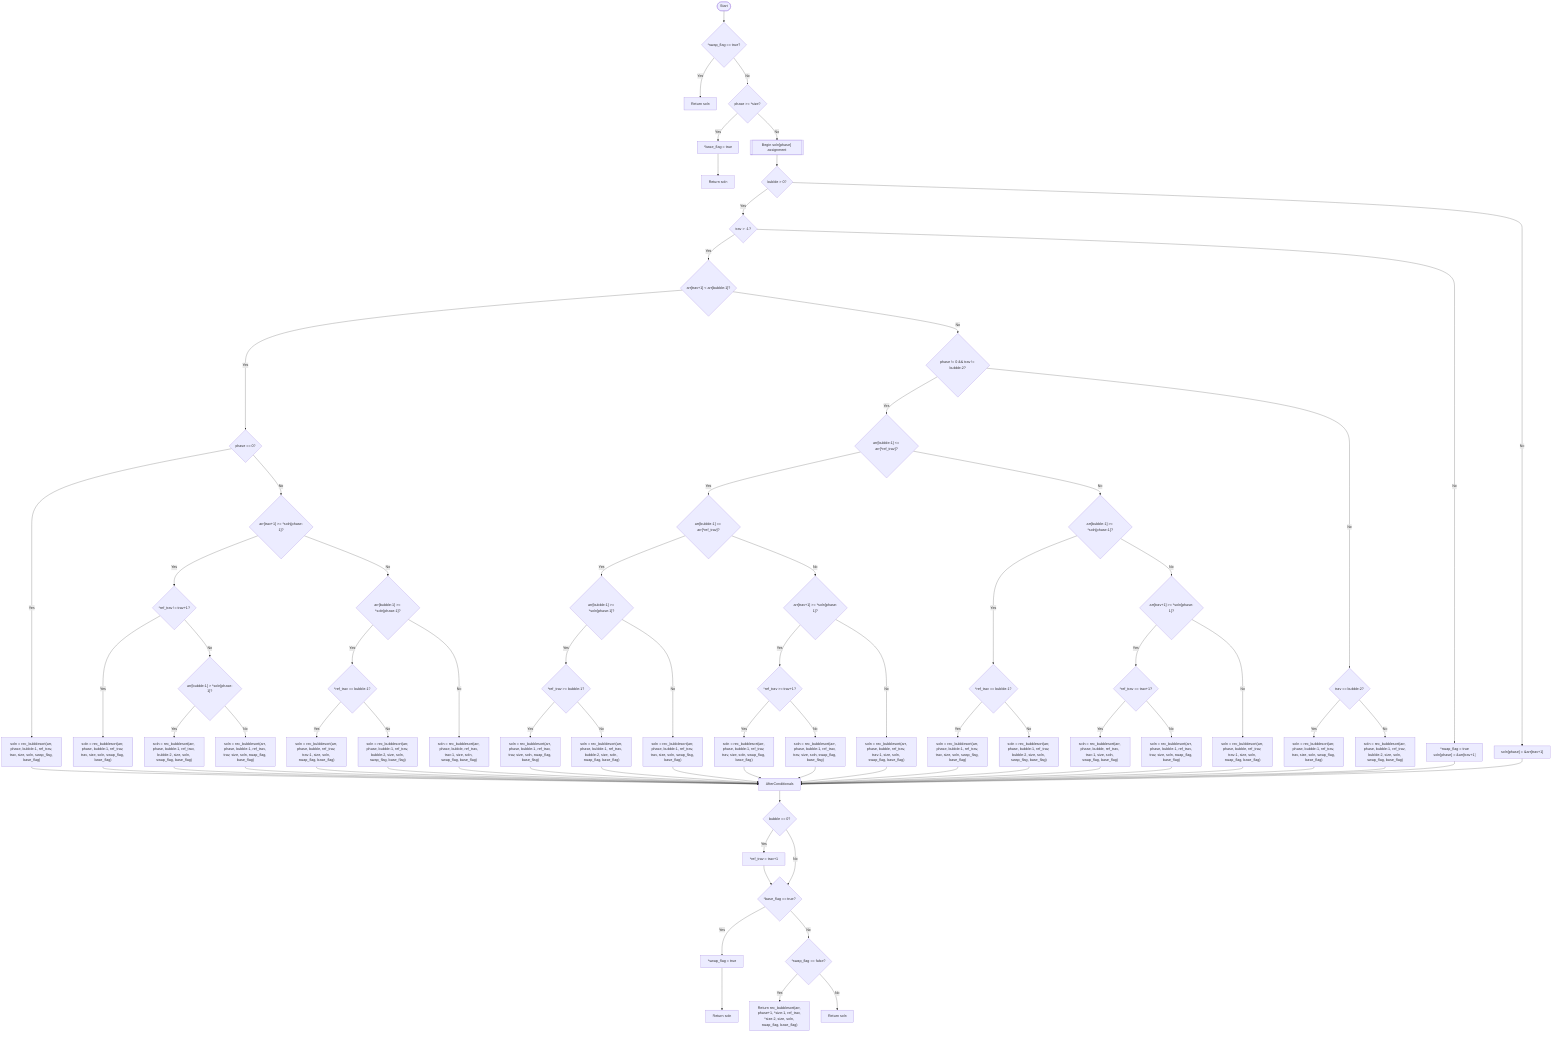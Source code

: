 flowchart TD
    Start([Start]) --> CheckSwap{"*swap_flag == true?"}
    CheckSwap -->|Yes| ReturnSoln1["Return soln"]
    CheckSwap -->|No| CheckPhase{"phase >= *size?"}
    CheckPhase -->|Yes| SetBaseFlag["*base_flag = true"] --> ReturnSoln2["Return soln"]
    CheckPhase -->|No| Begin[["Begin soln[phase] assignment"]]
    
    Begin --> BubbleCheck{"bubble > 0?"}
    BubbleCheck -->|Yes| TravCheck{"trav > -1?"}
    TravCheck -->|Yes| LessCheck{"arr[trav+1] < arr[bubble-1]?"}
    LessCheck -->|Yes| PhaseZero{"phase == 0?"}
    PhaseZero -->|Yes| Rec1["soln = rec_bubblesort(arr, phase, bubble-1, ref_trav, trav, size, soln, swap_flag, base_flag)"]
    PhaseZero -->|No| CheckSoln1{"arr[trav+1] >= *soln[phase-1]?"}
    CheckSoln1 -->|Yes| RefCheck1{"*ref_trav != trav+1?"}
    RefCheck1 -->|Yes| Rec2["soln = rec_bubblesort(arr, phase, bubble-1, ref_trav, trav, size, soln, swap_flag, base_flag)"]
    RefCheck1 -->|No| BubbleGtSoln{"arr[bubble-1] > *soln[phase-1]?"}
    BubbleGtSoln -->|Yes| Rec3["soln = rec_bubblesort(arr, phase, bubble-1, ref_trav, bubble-2, size, soln, swap_flag, base_flag)"]
    BubbleGtSoln -->|No| Rec4["soln = rec_bubblesort(arr, phase, bubble-1, ref_trav, trav, size, soln, swap_flag, base_flag)"]
    CheckSoln1 -->|No| BubbleGteSoln{"arr[bubble-1] >= *soln[phase-1]?"}
    BubbleGteSoln -->|Yes| RefTravEq{"*ref_trav == bubble-1?"}
    RefTravEq -->|Yes| Rec5["soln = rec_bubblesort(arr, phase, bubble, ref_trav, trav-1, size, soln, swap_flag, base_flag)"]
    RefTravEq -->|No| Rec6["soln = rec_bubblesort(arr, phase, bubble-1, ref_trav, bubble-2, size, soln, swap_flag, base_flag)"]
    BubbleGteSoln -->|No| Rec7["soln = rec_bubblesort(arr, phase, bubble, ref_trav, trav-1, size, soln, swap_flag, base_flag)"]
    
    LessCheck -->|No| PhaseTravCond{"phase != 0 && trav != bubble-2?"}
    PhaseTravCond -->|Yes| BubbleLteRef{"arr[bubble-1] <= arr[*ref_trav]?"}
    BubbleLteRef -->|Yes| BubbleEqRef{"arr[bubble-1] == arr[*ref_trav]?"}
    BubbleEqRef -->|Yes| BubbleGteSoln2{"arr[bubble-1] >= *soln[phase-1]?"}
    BubbleGteSoln2 -->|Yes| RefGteBubble{"*ref_trav >= bubble-1?"}
    RefGteBubble -->|Yes| Rec8["soln = rec_bubblesort(arr, phase, bubble-1, ref_trav, trav, size, soln, swap_flag, base_flag)"]
    RefGteBubble -->|No| Rec9["soln = rec_bubblesort(arr, phase, bubble-1, ref_trav, bubble-2, size, soln, swap_flag, base_flag)"]
    BubbleGteSoln2 -->|No| Rec10["soln = rec_bubblesort(arr, phase, bubble-1, ref_trav, trav, size, soln, swap_flag, base_flag)"]
    BubbleEqRef -->|No| TravNextGteSoln{"arr[trav+1] >= *soln[phase-1]?"}
    TravNextGteSoln -->|Yes| RefGteTravPlus{"*ref_trav >= trav+1?"}
    RefGteTravPlus -->|Yes| Rec11["soln = rec_bubblesort(arr, phase, bubble-1, ref_trav, trav, size, soln, swap_flag, base_flag)"]
    RefGteTravPlus -->|No| Rec12["soln = rec_bubblesort(arr, phase, bubble-1, ref_trav, trav, size, soln, swap_flag, base_flag)"]
    TravNextGteSoln -->|No| Rec13["soln = rec_bubblesort(arr, phase, bubble, ref_trav, trav-1, size, soln, swap_flag, base_flag)"]
    BubbleLteRef -->|No| BubbleGteSoln3{"arr[bubble-1] >= *soln[phase-1]?"}
    BubbleGteSoln3 -->|Yes| RefEqBubble{"*ref_trav == bubble-1?"}
    RefEqBubble -->|Yes| Rec14["soln = rec_bubblesort(arr, phase, bubble-1, ref_trav, trav, size, soln, swap_flag, base_flag)"]
    RefEqBubble -->|No| Rec15["soln = rec_bubblesort(arr, phase, bubble-1, ref_trav, bubble-2, size, soln, swap_flag, base_flag)"]
    BubbleGteSoln3 -->|No| TravNextGteSoln2{"arr[trav+1] >= *soln[phase-1]?"}
    TravNextGteSoln2 -->|Yes| RefEqTravPlus{"*ref_trav == trav+1?"}
    RefEqTravPlus -->|Yes| Rec16["soln = rec_bubblesort(arr, phase, bubble, ref_trav, trav-1, size, soln, swap_flag, base_flag)"]
    RefEqTravPlus -->|No| Rec17["soln = rec_bubblesort(arr, phase, bubble-1, ref_trav, trav, size, soln, swap_flag, base_flag)"]
    TravNextGteSoln2 -->|No| Rec18["soln = rec_bubblesort(arr, phase, bubble, ref_trav, trav-1, size, soln, swap_flag, base_flag)"]
    PhaseTravCond -->|No| TravEqCond{"trav == bubble-2?"}
    TravEqCond -->|Yes| Rec19["soln = rec_bubblesort(arr, phase, bubble-1, ref_trav, trav, size, soln, swap_flag, base_flag)"]
    TravEqCond -->|No| Rec20["soln = rec_bubblesort(arr, phase, bubble-1, ref_trav, bubble-2, size, soln, swap_flag, base_flag)"]
    
    BubbleCheck -->|No| Assign1["soln[phase] = &arr[trav+1]"]
    TravCheck -->|No| Assign2["*swap_flag = true<br/>soln[phase] = &arr[trav+1]"]
    
    Rec1 --> AfterConditionals
    Rec2 --> AfterConditionals
    Rec3 --> AfterConditionals
    Rec4 --> AfterConditionals
    Rec5 --> AfterConditionals
    Rec6 --> AfterConditionals
    Rec7 --> AfterConditionals
    Rec8 --> AfterConditionals
    Rec9 --> AfterConditionals
    Rec10 --> AfterConditionals
    Rec11 --> AfterConditionals
    Rec12 --> AfterConditionals
    Rec13 --> AfterConditionals
    Rec14 --> AfterConditionals
    Rec15 --> AfterConditionals
    Rec16 --> AfterConditionals
    Rec17 --> AfterConditionals
    Rec18 --> AfterConditionals
    Rec19 --> AfterConditionals
    Rec20 --> AfterConditionals
    Assign1 --> AfterConditionals
    Assign2 --> AfterConditionals
    
    AfterConditionals --> CheckBubbleZero{"bubble == 0?"}
    CheckBubbleZero -->|Yes| SetRefTrav["*ref_trav = trav+1"]
    CheckBubbleZero -->|No| CheckBaseFlag{"*base_flag == true?"}
    SetRefTrav --> CheckBaseFlag
    CheckBaseFlag -->|Yes| SetSwapTrue["*swap_flag = true"] --> ReturnSoln3["Return soln"]
    CheckBaseFlag -->|No| CheckSwapFalse{"*swap_flag == false?"}
    CheckSwapFalse -->|Yes| RecNext["Return rec_bubblesort(arr, phase+1, *size-1, ref_trav, *size-2, size, soln, swap_flag, base_flag)"]
    CheckSwapFalse -->|No| ReturnSoln4["Return soln"]